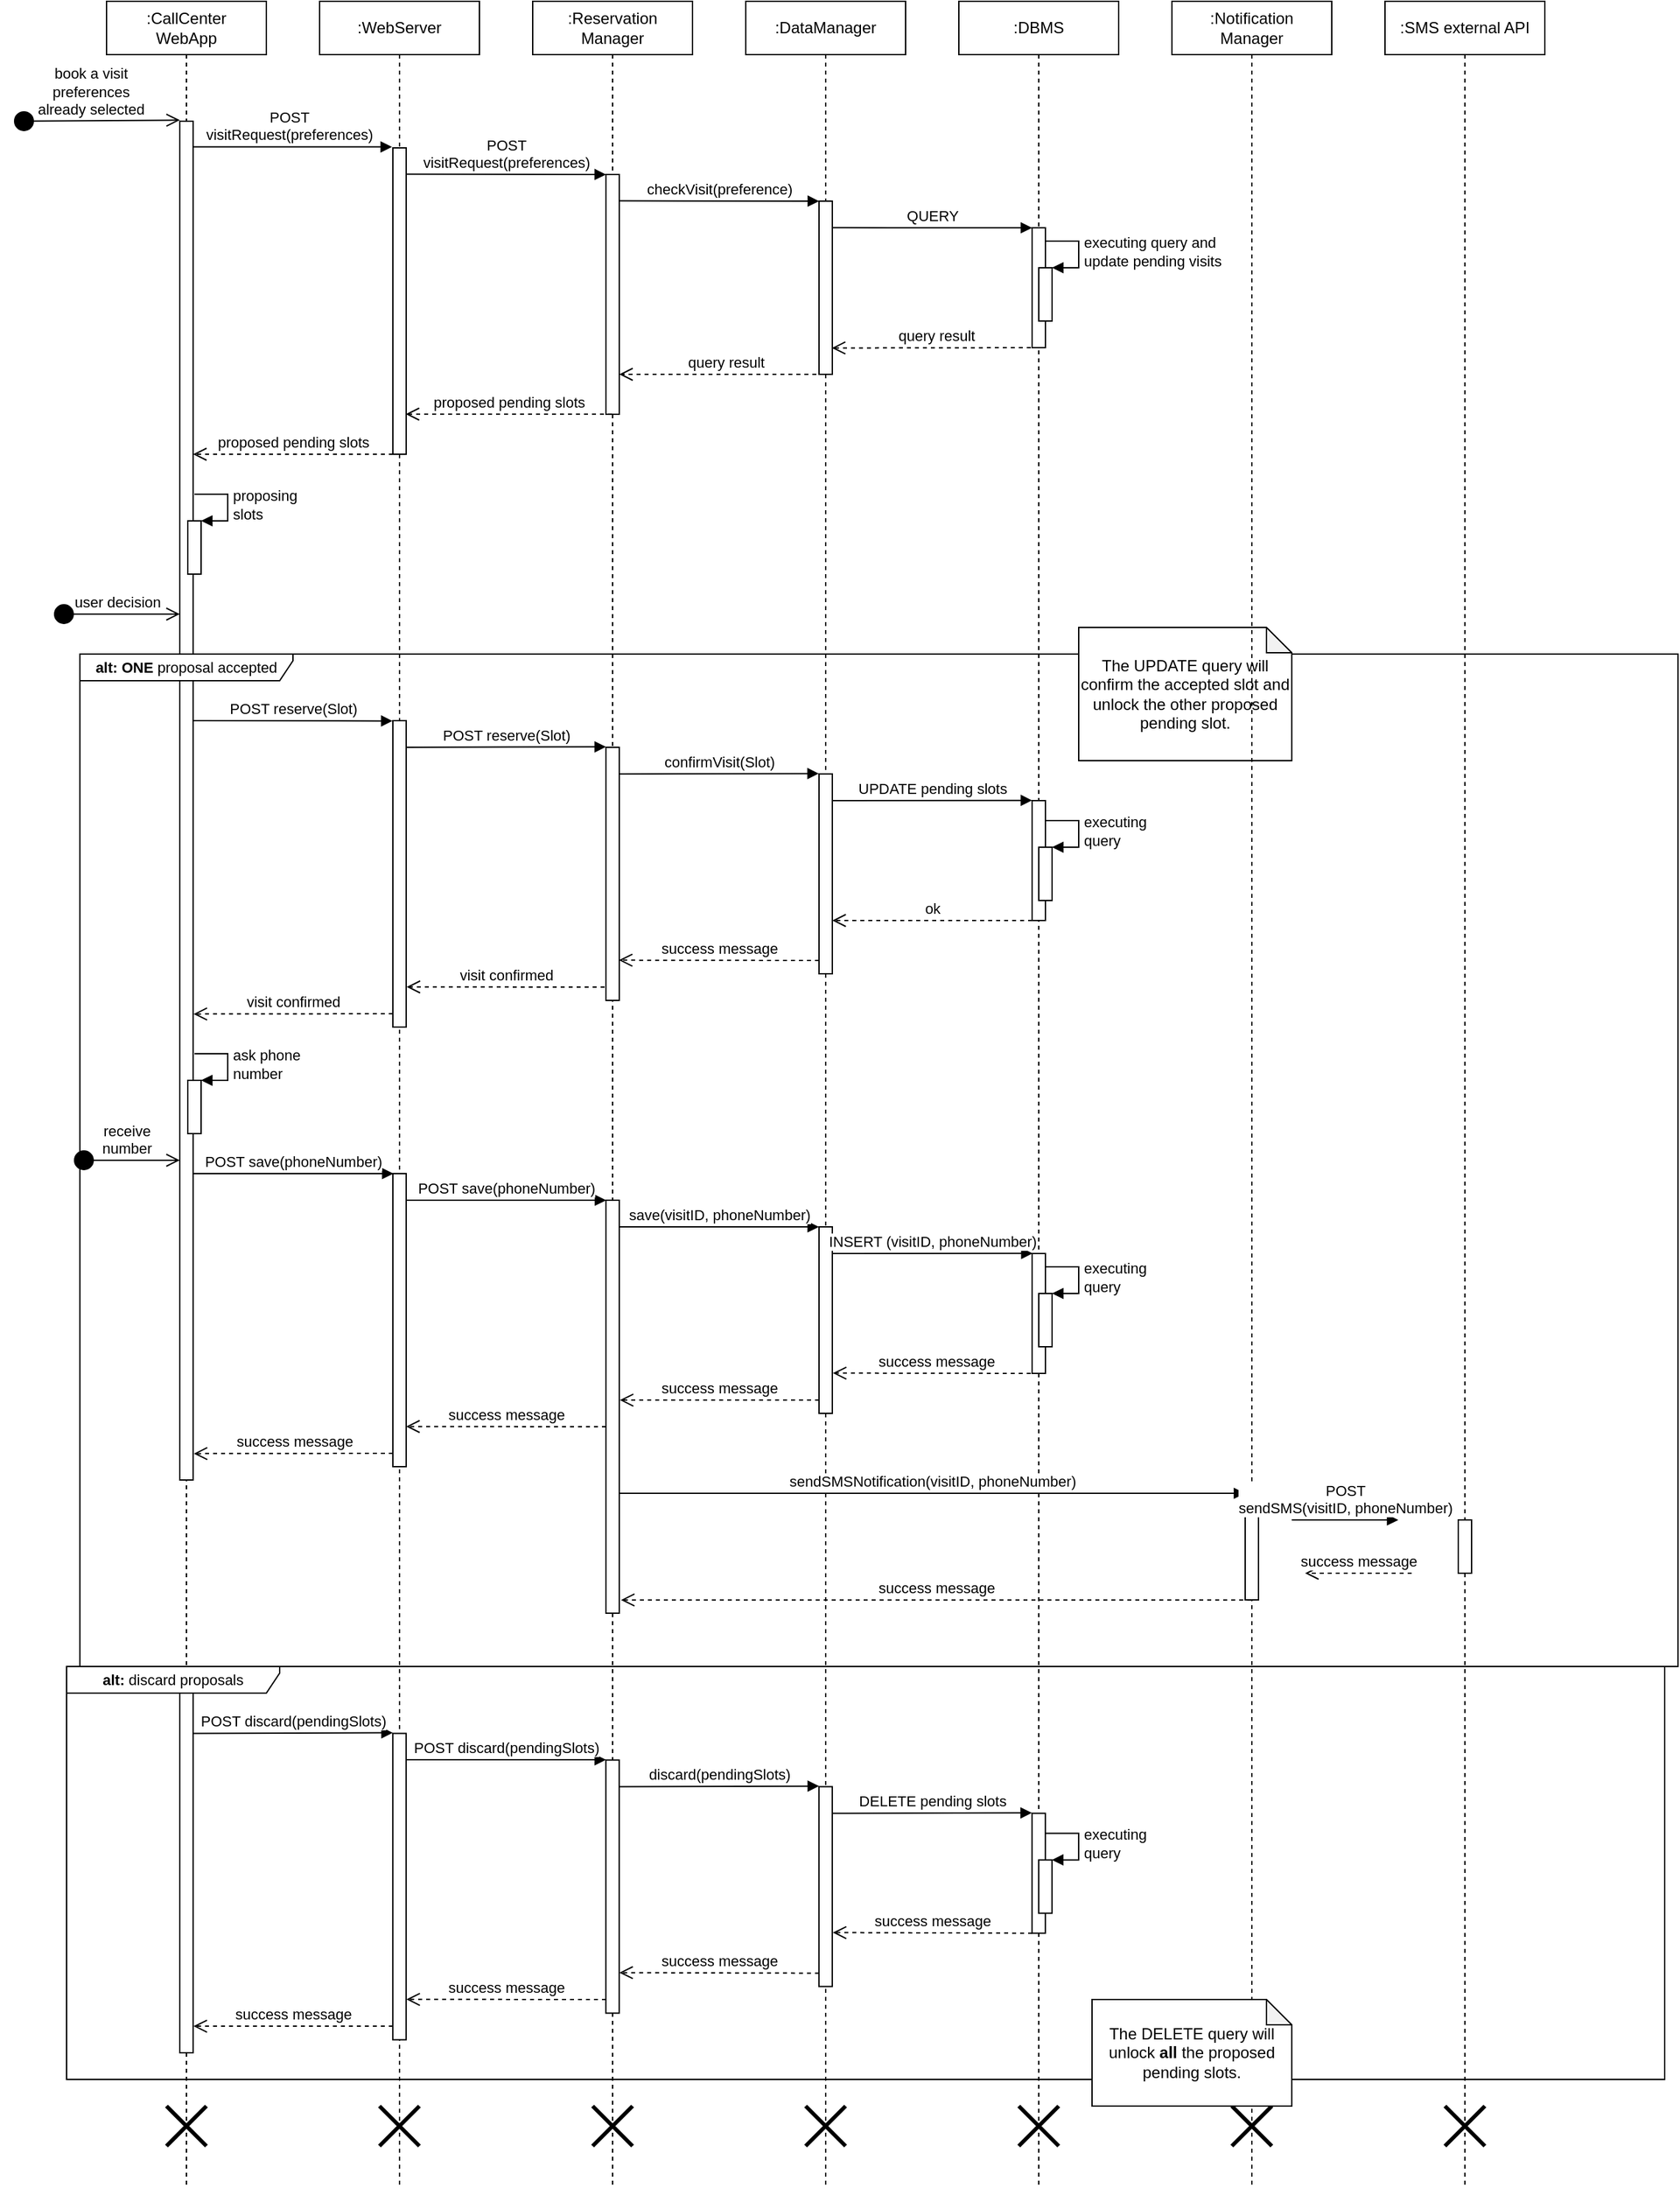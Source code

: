 <mxfile version="14.1.2" type="device"><diagram id="F4RZCzyS8_1Ewr_76iZ-" name="Page-1"><mxGraphModel dx="5190" dy="2900" grid="1" gridSize="10" guides="1" tooltips="1" connect="1" arrows="1" fold="1" page="1" pageScale="1" pageWidth="827" pageHeight="1169" math="0" shadow="0"><root><mxCell id="0"/><mxCell id="1" parent="0"/><mxCell id="PNxOpqzQ1Rs58mf5-Wqv-1" value=":CallCenter&lt;br&gt;WebApp" style="shape=umlLifeline;perimeter=lifelinePerimeter;whiteSpace=wrap;html=1;container=1;collapsible=0;recursiveResize=0;outlineConnect=0;" parent="1" vertex="1"><mxGeometry x="80" y="40" width="120" height="1640" as="geometry"/></mxCell><mxCell id="PNxOpqzQ1Rs58mf5-Wqv-93" value="" style="shape=umlDestroy;whiteSpace=wrap;html=1;strokeWidth=3;" parent="PNxOpqzQ1Rs58mf5-Wqv-1" vertex="1"><mxGeometry x="45" y="1580" width="30" height="30" as="geometry"/></mxCell><mxCell id="PNxOpqzQ1Rs58mf5-Wqv-2" value=":WebServer" style="shape=umlLifeline;perimeter=lifelinePerimeter;whiteSpace=wrap;html=1;container=1;collapsible=0;recursiveResize=0;outlineConnect=0;" parent="1" vertex="1"><mxGeometry x="240" y="40" width="120" height="1640" as="geometry"/></mxCell><mxCell id="PNxOpqzQ1Rs58mf5-Wqv-94" value="" style="shape=umlDestroy;whiteSpace=wrap;html=1;strokeWidth=3;" parent="PNxOpqzQ1Rs58mf5-Wqv-2" vertex="1"><mxGeometry x="44.94" y="1580" width="30" height="30" as="geometry"/></mxCell><mxCell id="PNxOpqzQ1Rs58mf5-Wqv-3" value=":Reservation&lt;br&gt;Manager" style="shape=umlLifeline;perimeter=lifelinePerimeter;whiteSpace=wrap;html=1;container=1;collapsible=0;recursiveResize=0;outlineConnect=0;" parent="1" vertex="1"><mxGeometry x="400" y="40" width="120" height="1640" as="geometry"/></mxCell><mxCell id="PNxOpqzQ1Rs58mf5-Wqv-95" value="" style="shape=umlDestroy;whiteSpace=wrap;html=1;strokeWidth=3;" parent="PNxOpqzQ1Rs58mf5-Wqv-3" vertex="1"><mxGeometry x="45" y="1580" width="30" height="30" as="geometry"/></mxCell><mxCell id="PNxOpqzQ1Rs58mf5-Wqv-4" value=":DataManager" style="shape=umlLifeline;perimeter=lifelinePerimeter;whiteSpace=wrap;html=1;container=1;collapsible=0;recursiveResize=0;outlineConnect=0;" parent="1" vertex="1"><mxGeometry x="560" y="40" width="120" height="1640" as="geometry"/></mxCell><mxCell id="PNxOpqzQ1Rs58mf5-Wqv-96" value="" style="shape=umlDestroy;whiteSpace=wrap;html=1;strokeWidth=3;" parent="PNxOpqzQ1Rs58mf5-Wqv-4" vertex="1"><mxGeometry x="44.94" y="1580" width="30" height="30" as="geometry"/></mxCell><mxCell id="PNxOpqzQ1Rs58mf5-Wqv-5" value=":DBMS" style="shape=umlLifeline;perimeter=lifelinePerimeter;whiteSpace=wrap;html=1;container=1;collapsible=0;recursiveResize=0;outlineConnect=0;" parent="1" vertex="1"><mxGeometry x="720" y="40" width="120" height="1640" as="geometry"/></mxCell><mxCell id="PNxOpqzQ1Rs58mf5-Wqv-97" value="" style="shape=umlDestroy;whiteSpace=wrap;html=1;strokeWidth=3;" parent="PNxOpqzQ1Rs58mf5-Wqv-5" vertex="1"><mxGeometry x="45" y="1580" width="30" height="30" as="geometry"/></mxCell><mxCell id="PNxOpqzQ1Rs58mf5-Wqv-7" value="book a visit &lt;br&gt;preferences&lt;br&gt;already selected" style="html=1;verticalAlign=bottom;startArrow=circle;startFill=1;endArrow=open;startSize=6;endSize=8;entryX=0.004;entryY=-0.002;entryDx=0;entryDy=0;entryPerimeter=0;" parent="1" target="PNxOpqzQ1Rs58mf5-Wqv-9" edge="1"><mxGeometry x="-0.073" width="80" relative="1" as="geometry"><mxPoint x="10" y="130" as="sourcePoint"/><mxPoint x="135" y="131" as="targetPoint"/><mxPoint as="offset"/></mxGeometry></mxCell><mxCell id="PNxOpqzQ1Rs58mf5-Wqv-8" value="POST &lt;br&gt;visitRequest(preferences)" style="html=1;verticalAlign=bottom;endArrow=block;entryX=-0.069;entryY=-0.003;entryDx=0;entryDy=0;entryPerimeter=0;" parent="1" source="PNxOpqzQ1Rs58mf5-Wqv-1" target="PNxOpqzQ1Rs58mf5-Wqv-10" edge="1"><mxGeometry width="80" relative="1" as="geometry"><mxPoint x="180" y="150" as="sourcePoint"/><mxPoint x="260" y="150" as="targetPoint"/></mxGeometry></mxCell><mxCell id="PNxOpqzQ1Rs58mf5-Wqv-9" value="" style="html=1;points=[];perimeter=orthogonalPerimeter;" parent="1" vertex="1"><mxGeometry x="135" y="130" width="10" height="420" as="geometry"/></mxCell><mxCell id="PNxOpqzQ1Rs58mf5-Wqv-10" value="" style="html=1;points=[];perimeter=orthogonalPerimeter;" parent="1" vertex="1"><mxGeometry x="295" y="150" width="10" height="230" as="geometry"/></mxCell><mxCell id="PNxOpqzQ1Rs58mf5-Wqv-11" value="POST &lt;br&gt;visitRequest(preferences)" style="html=1;verticalAlign=bottom;endArrow=block;" parent="1" target="PNxOpqzQ1Rs58mf5-Wqv-12" edge="1"><mxGeometry width="80" relative="1" as="geometry"><mxPoint x="305" y="169.8" as="sourcePoint"/><mxPoint x="385" y="169.8" as="targetPoint"/></mxGeometry></mxCell><mxCell id="PNxOpqzQ1Rs58mf5-Wqv-12" value="" style="html=1;points=[];perimeter=orthogonalPerimeter;" parent="1" vertex="1"><mxGeometry x="455" y="170" width="10" height="180" as="geometry"/></mxCell><mxCell id="PNxOpqzQ1Rs58mf5-Wqv-13" value="checkVisit(preference)" style="html=1;verticalAlign=bottom;endArrow=block;" parent="1" target="PNxOpqzQ1Rs58mf5-Wqv-14" edge="1"><mxGeometry width="80" relative="1" as="geometry"><mxPoint x="465" y="189.8" as="sourcePoint"/><mxPoint x="545" y="189.8" as="targetPoint"/></mxGeometry></mxCell><mxCell id="PNxOpqzQ1Rs58mf5-Wqv-14" value="" style="html=1;points=[];perimeter=orthogonalPerimeter;" parent="1" vertex="1"><mxGeometry x="615" y="190" width="10" height="130" as="geometry"/></mxCell><mxCell id="PNxOpqzQ1Rs58mf5-Wqv-15" value="QUERY" style="html=1;verticalAlign=bottom;endArrow=block;exitX=1.02;exitY=0.153;exitDx=0;exitDy=0;exitPerimeter=0;" parent="1" source="PNxOpqzQ1Rs58mf5-Wqv-14" target="PNxOpqzQ1Rs58mf5-Wqv-16" edge="1"><mxGeometry width="80" relative="1" as="geometry"><mxPoint x="650" y="210" as="sourcePoint"/><mxPoint x="730" y="210" as="targetPoint"/><Array as="points"><mxPoint x="680" y="210"/></Array></mxGeometry></mxCell><mxCell id="PNxOpqzQ1Rs58mf5-Wqv-16" value="" style="html=1;points=[];perimeter=orthogonalPerimeter;" parent="1" vertex="1"><mxGeometry x="775" y="210" width="10" height="90" as="geometry"/></mxCell><mxCell id="PNxOpqzQ1Rs58mf5-Wqv-17" value="" style="html=1;points=[];perimeter=orthogonalPerimeter;" parent="1" vertex="1"><mxGeometry x="780" y="240" width="10" height="40" as="geometry"/></mxCell><mxCell id="PNxOpqzQ1Rs58mf5-Wqv-18" value="executing query and&lt;br&gt;update pending visits" style="edgeStyle=orthogonalEdgeStyle;html=1;align=left;spacingLeft=2;endArrow=block;rounded=0;entryX=1;entryY=0;" parent="1" target="PNxOpqzQ1Rs58mf5-Wqv-17" edge="1"><mxGeometry relative="1" as="geometry"><mxPoint x="785" y="220" as="sourcePoint"/><Array as="points"><mxPoint x="810" y="220"/></Array></mxGeometry></mxCell><mxCell id="PNxOpqzQ1Rs58mf5-Wqv-19" value="query result" style="html=1;verticalAlign=bottom;endArrow=open;dashed=1;endSize=8;entryX=0.967;entryY=0.848;entryDx=0;entryDy=0;entryPerimeter=0;" parent="1" target="PNxOpqzQ1Rs58mf5-Wqv-14" edge="1"><mxGeometry relative="1" as="geometry"><mxPoint x="780" y="300" as="sourcePoint"/><mxPoint x="700" y="300" as="targetPoint"/><mxPoint as="offset"/></mxGeometry></mxCell><mxCell id="PNxOpqzQ1Rs58mf5-Wqv-20" value="query result" style="html=1;verticalAlign=bottom;endArrow=open;dashed=1;endSize=8;" parent="1" target="PNxOpqzQ1Rs58mf5-Wqv-12" edge="1"><mxGeometry relative="1" as="geometry"><mxPoint x="625" y="320" as="sourcePoint"/><mxPoint x="545" y="320" as="targetPoint"/><mxPoint as="offset"/></mxGeometry></mxCell><mxCell id="PNxOpqzQ1Rs58mf5-Wqv-22" value="" style="html=1;points=[];perimeter=orthogonalPerimeter;" parent="1" vertex="1"><mxGeometry x="141" y="430" width="10" height="40" as="geometry"/></mxCell><mxCell id="PNxOpqzQ1Rs58mf5-Wqv-23" value="proposing&lt;br&gt;slots" style="edgeStyle=orthogonalEdgeStyle;html=1;align=left;spacingLeft=2;endArrow=block;rounded=0;entryX=1;entryY=0;" parent="1" target="PNxOpqzQ1Rs58mf5-Wqv-22" edge="1"><mxGeometry relative="1" as="geometry"><mxPoint x="146" y="410" as="sourcePoint"/><Array as="points"><mxPoint x="171" y="410"/></Array></mxGeometry></mxCell><mxCell id="PNxOpqzQ1Rs58mf5-Wqv-25" value="proposed pending slots" style="html=1;verticalAlign=bottom;endArrow=open;dashed=1;endSize=8;entryX=0.967;entryY=0.869;entryDx=0;entryDy=0;entryPerimeter=0;" parent="1" source="PNxOpqzQ1Rs58mf5-Wqv-3" target="PNxOpqzQ1Rs58mf5-Wqv-10" edge="1"><mxGeometry relative="1" as="geometry"><mxPoint x="420" y="350" as="sourcePoint"/><mxPoint x="340" y="350" as="targetPoint"/><mxPoint as="offset"/></mxGeometry></mxCell><mxCell id="PNxOpqzQ1Rs58mf5-Wqv-26" value="proposed pending slots" style="html=1;verticalAlign=bottom;endArrow=open;dashed=1;endSize=8;" parent="1" target="PNxOpqzQ1Rs58mf5-Wqv-9" edge="1"><mxGeometry relative="1" as="geometry"><mxPoint x="295" y="380" as="sourcePoint"/><mxPoint x="160" y="381" as="targetPoint"/><mxPoint as="offset"/></mxGeometry></mxCell><mxCell id="PNxOpqzQ1Rs58mf5-Wqv-27" value="&lt;font style=&quot;font-size: 11px&quot;&gt;&lt;b&gt;alt: ONE&lt;/b&gt; proposal accepted&lt;/font&gt;" style="shape=umlFrame;whiteSpace=wrap;html=1;width=160;height=20;" parent="1" vertex="1"><mxGeometry x="60" y="530" width="1200" height="760" as="geometry"/></mxCell><mxCell id="PNxOpqzQ1Rs58mf5-Wqv-28" value="" style="html=1;points=[];perimeter=orthogonalPerimeter;" parent="1" vertex="1"><mxGeometry x="135" y="550" width="10" height="600" as="geometry"/></mxCell><mxCell id="PNxOpqzQ1Rs58mf5-Wqv-30" value="POST reserve(Slot)" style="html=1;verticalAlign=bottom;endArrow=block;entryX=-0.027;entryY=0.001;entryDx=0;entryDy=0;entryPerimeter=0;" parent="1" edge="1" target="PNxOpqzQ1Rs58mf5-Wqv-31"><mxGeometry width="80" relative="1" as="geometry"><mxPoint x="145" y="580" as="sourcePoint"/><mxPoint x="225" y="580" as="targetPoint"/></mxGeometry></mxCell><mxCell id="PNxOpqzQ1Rs58mf5-Wqv-31" value="" style="html=1;points=[];perimeter=orthogonalPerimeter;" parent="1" vertex="1"><mxGeometry x="295" y="580" width="10" height="230" as="geometry"/></mxCell><mxCell id="PNxOpqzQ1Rs58mf5-Wqv-32" value="POST reserve(Slot)" style="html=1;verticalAlign=bottom;endArrow=block;entryX=-0.001;entryY=-0.002;entryDx=0;entryDy=0;entryPerimeter=0;" parent="1" edge="1" target="PNxOpqzQ1Rs58mf5-Wqv-33"><mxGeometry width="80" relative="1" as="geometry"><mxPoint x="305" y="600" as="sourcePoint"/><mxPoint x="385" y="600" as="targetPoint"/></mxGeometry></mxCell><mxCell id="PNxOpqzQ1Rs58mf5-Wqv-33" value="" style="html=1;points=[];perimeter=orthogonalPerimeter;" parent="1" vertex="1"><mxGeometry x="455" y="600" width="10" height="190" as="geometry"/></mxCell><mxCell id="PNxOpqzQ1Rs58mf5-Wqv-35" value="confirmVisit(Slot)" style="html=1;verticalAlign=bottom;endArrow=block;entryX=-0.018;entryY=-0.002;entryDx=0;entryDy=0;entryPerimeter=0;" parent="1" edge="1" target="PNxOpqzQ1Rs58mf5-Wqv-36"><mxGeometry width="80" relative="1" as="geometry"><mxPoint x="465" y="620" as="sourcePoint"/><mxPoint x="545" y="620" as="targetPoint"/></mxGeometry></mxCell><mxCell id="PNxOpqzQ1Rs58mf5-Wqv-36" value="" style="html=1;points=[];perimeter=orthogonalPerimeter;" parent="1" vertex="1"><mxGeometry x="615" y="620" width="10" height="150" as="geometry"/></mxCell><mxCell id="PNxOpqzQ1Rs58mf5-Wqv-37" value="UPDATE pending slots" style="html=1;verticalAlign=bottom;endArrow=block;entryX=-0.001;entryY=-0.002;entryDx=0;entryDy=0;entryPerimeter=0;" parent="1" edge="1" target="PNxOpqzQ1Rs58mf5-Wqv-38"><mxGeometry width="80" relative="1" as="geometry"><mxPoint x="625" y="640" as="sourcePoint"/><mxPoint x="705" y="640" as="targetPoint"/></mxGeometry></mxCell><mxCell id="PNxOpqzQ1Rs58mf5-Wqv-38" value="" style="html=1;points=[];perimeter=orthogonalPerimeter;" parent="1" vertex="1"><mxGeometry x="775" y="640" width="10" height="90" as="geometry"/></mxCell><mxCell id="PNxOpqzQ1Rs58mf5-Wqv-39" value="" style="html=1;points=[];perimeter=orthogonalPerimeter;" parent="1" vertex="1"><mxGeometry x="780" y="675" width="10" height="40" as="geometry"/></mxCell><mxCell id="PNxOpqzQ1Rs58mf5-Wqv-40" value="executing&lt;br&gt;query" style="edgeStyle=orthogonalEdgeStyle;html=1;align=left;spacingLeft=2;endArrow=block;rounded=0;entryX=1;entryY=0;" parent="1" target="PNxOpqzQ1Rs58mf5-Wqv-39" edge="1"><mxGeometry relative="1" as="geometry"><mxPoint x="785" y="655" as="sourcePoint"/><Array as="points"><mxPoint x="810" y="655"/></Array></mxGeometry></mxCell><mxCell id="PNxOpqzQ1Rs58mf5-Wqv-41" value="ok" style="html=1;verticalAlign=bottom;endArrow=open;dashed=1;endSize=8;" parent="1" edge="1" target="PNxOpqzQ1Rs58mf5-Wqv-36"><mxGeometry relative="1" as="geometry"><mxPoint x="775" y="730" as="sourcePoint"/><mxPoint x="695" y="730" as="targetPoint"/></mxGeometry></mxCell><mxCell id="PNxOpqzQ1Rs58mf5-Wqv-42" value="success message" style="html=1;verticalAlign=bottom;endArrow=open;dashed=1;endSize=8;entryX=0.974;entryY=0.841;entryDx=0;entryDy=0;entryPerimeter=0;" parent="1" edge="1" target="PNxOpqzQ1Rs58mf5-Wqv-33"><mxGeometry relative="1" as="geometry"><mxPoint x="614.94" y="760" as="sourcePoint"/><mxPoint x="534.94" y="760" as="targetPoint"/></mxGeometry></mxCell><mxCell id="PNxOpqzQ1Rs58mf5-Wqv-44" value="visit confirmed" style="html=1;verticalAlign=bottom;endArrow=open;dashed=1;endSize=8;entryX=1.036;entryY=0.869;entryDx=0;entryDy=0;entryPerimeter=0;" parent="1" edge="1" target="PNxOpqzQ1Rs58mf5-Wqv-31"><mxGeometry relative="1" as="geometry"><mxPoint x="454" y="780" as="sourcePoint"/><mxPoint x="374" y="780" as="targetPoint"/></mxGeometry></mxCell><mxCell id="PNxOpqzQ1Rs58mf5-Wqv-45" value="visit confirmed" style="html=1;verticalAlign=bottom;endArrow=open;dashed=1;endSize=8;entryX=1.036;entryY=0.417;entryDx=0;entryDy=0;entryPerimeter=0;" parent="1" edge="1" target="PNxOpqzQ1Rs58mf5-Wqv-28"><mxGeometry relative="1" as="geometry"><mxPoint x="294.94" y="800" as="sourcePoint"/><mxPoint x="214.94" y="800" as="targetPoint"/></mxGeometry></mxCell><mxCell id="PNxOpqzQ1Rs58mf5-Wqv-46" value="The UPDATE query will confirm the accepted slot and unlock the other proposed pending slot." style="shape=note;whiteSpace=wrap;html=1;backgroundOutline=1;darkOpacity=0.05;size=19;" parent="1" vertex="1"><mxGeometry x="810" y="510" width="160" height="100" as="geometry"/></mxCell><mxCell id="PNxOpqzQ1Rs58mf5-Wqv-47" value="" style="html=1;points=[];perimeter=orthogonalPerimeter;" parent="1" vertex="1"><mxGeometry x="141" y="850" width="10" height="40" as="geometry"/></mxCell><mxCell id="PNxOpqzQ1Rs58mf5-Wqv-48" value="ask phone&lt;br&gt;number" style="edgeStyle=orthogonalEdgeStyle;html=1;align=left;spacingLeft=2;endArrow=block;rounded=0;entryX=1;entryY=0;" parent="1" target="PNxOpqzQ1Rs58mf5-Wqv-47" edge="1"><mxGeometry relative="1" as="geometry"><mxPoint x="146" y="830" as="sourcePoint"/><Array as="points"><mxPoint x="171" y="830"/></Array></mxGeometry></mxCell><mxCell id="PNxOpqzQ1Rs58mf5-Wqv-49" value="receive &lt;br&gt;number" style="html=1;verticalAlign=bottom;startArrow=circle;startFill=1;endArrow=open;startSize=6;endSize=8;" parent="1" edge="1"><mxGeometry width="80" relative="1" as="geometry"><mxPoint x="55" y="910" as="sourcePoint"/><mxPoint x="135" y="910" as="targetPoint"/></mxGeometry></mxCell><mxCell id="PNxOpqzQ1Rs58mf5-Wqv-50" value="POST save(phoneNumber)" style="html=1;verticalAlign=bottom;endArrow=block;entryX=0.044;entryY=0;entryDx=0;entryDy=0;entryPerimeter=0;" parent="1" edge="1" target="PNxOpqzQ1Rs58mf5-Wqv-51"><mxGeometry width="80" relative="1" as="geometry"><mxPoint x="145" y="920" as="sourcePoint"/><mxPoint x="225" y="920" as="targetPoint"/></mxGeometry></mxCell><mxCell id="PNxOpqzQ1Rs58mf5-Wqv-51" value="" style="html=1;points=[];perimeter=orthogonalPerimeter;" parent="1" vertex="1"><mxGeometry x="295" y="920" width="10" height="220" as="geometry"/></mxCell><mxCell id="PNxOpqzQ1Rs58mf5-Wqv-52" value="POST save(phoneNumber)" style="html=1;verticalAlign=bottom;endArrow=block;entryX=0.017;entryY=0;entryDx=0;entryDy=0;entryPerimeter=0;" parent="1" target="PNxOpqzQ1Rs58mf5-Wqv-53" edge="1"><mxGeometry width="80" relative="1" as="geometry"><mxPoint x="305" y="940" as="sourcePoint"/><mxPoint x="426" y="940.0" as="targetPoint"/></mxGeometry></mxCell><mxCell id="PNxOpqzQ1Rs58mf5-Wqv-53" value="" style="html=1;points=[];perimeter=orthogonalPerimeter;" parent="1" vertex="1"><mxGeometry x="455" y="940" width="10" height="310" as="geometry"/></mxCell><mxCell id="PNxOpqzQ1Rs58mf5-Wqv-55" value="save(visitID, phoneNumber)" style="html=1;verticalAlign=bottom;endArrow=block;entryX=-0.009;entryY=0;entryDx=0;entryDy=0;entryPerimeter=0;" parent="1" edge="1" target="PNxOpqzQ1Rs58mf5-Wqv-56"><mxGeometry width="80" relative="1" as="geometry"><mxPoint x="465" y="960" as="sourcePoint"/><mxPoint x="545" y="960" as="targetPoint"/></mxGeometry></mxCell><mxCell id="PNxOpqzQ1Rs58mf5-Wqv-56" value="" style="html=1;points=[];perimeter=orthogonalPerimeter;" parent="1" vertex="1"><mxGeometry x="615" y="960" width="10" height="140" as="geometry"/></mxCell><mxCell id="PNxOpqzQ1Rs58mf5-Wqv-57" value="INSERT (visitID, phoneNumber)" style="html=1;verticalAlign=bottom;endArrow=block;entryX=0.035;entryY=-0.001;entryDx=0;entryDy=0;entryPerimeter=0;" parent="1" edge="1" target="PNxOpqzQ1Rs58mf5-Wqv-58"><mxGeometry width="80" relative="1" as="geometry"><mxPoint x="624.94" y="980" as="sourcePoint"/><mxPoint x="704.94" y="980" as="targetPoint"/></mxGeometry></mxCell><mxCell id="PNxOpqzQ1Rs58mf5-Wqv-58" value="" style="html=1;points=[];perimeter=orthogonalPerimeter;" parent="1" vertex="1"><mxGeometry x="775" y="980" width="10" height="90" as="geometry"/></mxCell><mxCell id="PNxOpqzQ1Rs58mf5-Wqv-59" value="" style="html=1;points=[];perimeter=orthogonalPerimeter;" parent="1" vertex="1"><mxGeometry x="780" y="1010" width="10" height="40" as="geometry"/></mxCell><mxCell id="PNxOpqzQ1Rs58mf5-Wqv-60" value="executing&lt;br&gt;query" style="edgeStyle=orthogonalEdgeStyle;html=1;align=left;spacingLeft=2;endArrow=block;rounded=0;entryX=1;entryY=0;" parent="1" target="PNxOpqzQ1Rs58mf5-Wqv-59" edge="1"><mxGeometry relative="1" as="geometry"><mxPoint x="785" y="990" as="sourcePoint"/><Array as="points"><mxPoint x="810" y="990"/></Array></mxGeometry></mxCell><mxCell id="PNxOpqzQ1Rs58mf5-Wqv-61" value="success message" style="html=1;verticalAlign=bottom;endArrow=open;dashed=1;endSize=8;entryX=1.045;entryY=0.784;entryDx=0;entryDy=0;entryPerimeter=0;" parent="1" edge="1" target="PNxOpqzQ1Rs58mf5-Wqv-56"><mxGeometry relative="1" as="geometry"><mxPoint x="779.94" y="1070" as="sourcePoint"/><mxPoint x="699.94" y="1070" as="targetPoint"/></mxGeometry></mxCell><mxCell id="PNxOpqzQ1Rs58mf5-Wqv-62" value="success message" style="html=1;verticalAlign=bottom;endArrow=open;dashed=1;endSize=8;entryX=1.045;entryY=0.484;entryDx=0;entryDy=0;entryPerimeter=0;" parent="1" edge="1" target="PNxOpqzQ1Rs58mf5-Wqv-53"><mxGeometry relative="1" as="geometry"><mxPoint x="615" y="1090" as="sourcePoint"/><mxPoint x="535" y="1090" as="targetPoint"/></mxGeometry></mxCell><mxCell id="PNxOpqzQ1Rs58mf5-Wqv-63" value="success message" style="html=1;verticalAlign=bottom;endArrow=open;dashed=1;endSize=8;entryX=1.001;entryY=0.863;entryDx=0;entryDy=0;entryPerimeter=0;" parent="1" edge="1" target="PNxOpqzQ1Rs58mf5-Wqv-51"><mxGeometry relative="1" as="geometry"><mxPoint x="455" y="1110" as="sourcePoint"/><mxPoint x="375" y="1110" as="targetPoint"/></mxGeometry></mxCell><mxCell id="PNxOpqzQ1Rs58mf5-Wqv-64" value="success message" style="html=1;verticalAlign=bottom;endArrow=open;dashed=1;endSize=8;entryX=1.054;entryY=0.967;entryDx=0;entryDy=0;entryPerimeter=0;" parent="1" edge="1" target="PNxOpqzQ1Rs58mf5-Wqv-28"><mxGeometry relative="1" as="geometry"><mxPoint x="295" y="1130" as="sourcePoint"/><mxPoint x="215" y="1130" as="targetPoint"/></mxGeometry></mxCell><mxCell id="PNxOpqzQ1Rs58mf5-Wqv-65" value=":Notification&lt;br&gt;Manager" style="shape=umlLifeline;perimeter=lifelinePerimeter;whiteSpace=wrap;html=1;container=1;collapsible=0;recursiveResize=0;outlineConnect=0;" parent="1" vertex="1"><mxGeometry x="880" y="40" width="120" height="1640" as="geometry"/></mxCell><mxCell id="PNxOpqzQ1Rs58mf5-Wqv-98" value="" style="shape=umlDestroy;whiteSpace=wrap;html=1;strokeWidth=3;" parent="PNxOpqzQ1Rs58mf5-Wqv-65" vertex="1"><mxGeometry x="45" y="1580" width="30" height="30" as="geometry"/></mxCell><mxCell id="PNxOpqzQ1Rs58mf5-Wqv-66" value=":SMS external API" style="shape=umlLifeline;perimeter=lifelinePerimeter;whiteSpace=wrap;html=1;container=1;collapsible=0;recursiveResize=0;outlineConnect=0;" parent="1" vertex="1"><mxGeometry x="1040" y="40" width="120" height="1640" as="geometry"/></mxCell><mxCell id="PNxOpqzQ1Rs58mf5-Wqv-99" value="" style="shape=umlDestroy;whiteSpace=wrap;html=1;strokeWidth=3;" parent="PNxOpqzQ1Rs58mf5-Wqv-66" vertex="1"><mxGeometry x="45" y="1580" width="30" height="30" as="geometry"/></mxCell><mxCell id="PNxOpqzQ1Rs58mf5-Wqv-67" value="sendSMSNotification(visitID, phoneNumber)" style="html=1;verticalAlign=bottom;endArrow=block;" parent="1" source="PNxOpqzQ1Rs58mf5-Wqv-53" target="PNxOpqzQ1Rs58mf5-Wqv-68" edge="1"><mxGeometry width="80" relative="1" as="geometry"><mxPoint x="790" y="1200" as="sourcePoint"/><mxPoint x="870" y="1200" as="targetPoint"/></mxGeometry></mxCell><mxCell id="PNxOpqzQ1Rs58mf5-Wqv-68" value="" style="html=1;points=[];perimeter=orthogonalPerimeter;" parent="1" vertex="1"><mxGeometry x="935" y="1160" width="10" height="80" as="geometry"/></mxCell><mxCell id="PNxOpqzQ1Rs58mf5-Wqv-69" value="POST &lt;br&gt;sendSMS(visitID, phoneNumber)" style="html=1;verticalAlign=bottom;endArrow=block;" parent="1" edge="1"><mxGeometry width="80" relative="1" as="geometry"><mxPoint x="970" y="1180" as="sourcePoint"/><mxPoint x="1050" y="1180" as="targetPoint"/></mxGeometry></mxCell><mxCell id="PNxOpqzQ1Rs58mf5-Wqv-70" value="" style="html=1;points=[];perimeter=orthogonalPerimeter;" parent="1" vertex="1"><mxGeometry x="1095" y="1180" width="10" height="40" as="geometry"/></mxCell><mxCell id="PNxOpqzQ1Rs58mf5-Wqv-71" value="success message" style="html=1;verticalAlign=bottom;endArrow=open;dashed=1;endSize=8;" parent="1" edge="1"><mxGeometry relative="1" as="geometry"><mxPoint x="1060" y="1220" as="sourcePoint"/><mxPoint x="980" y="1220" as="targetPoint"/></mxGeometry></mxCell><mxCell id="PNxOpqzQ1Rs58mf5-Wqv-72" value="success message" style="html=1;verticalAlign=bottom;endArrow=open;dashed=1;endSize=8;entryX=1.133;entryY=0.968;entryDx=0;entryDy=0;entryPerimeter=0;" parent="1" target="PNxOpqzQ1Rs58mf5-Wqv-53" edge="1"><mxGeometry relative="1" as="geometry"><mxPoint x="939.5" y="1240.08" as="sourcePoint"/><mxPoint x="775" y="1240" as="targetPoint"/></mxGeometry></mxCell><mxCell id="PNxOpqzQ1Rs58mf5-Wqv-73" value="&lt;font style=&quot;font-size: 11px&quot;&gt;&lt;b&gt;alt:&lt;/b&gt;&amp;nbsp;discard proposals&lt;/font&gt;" style="shape=umlFrame;whiteSpace=wrap;html=1;width=160;height=20;" parent="1" vertex="1"><mxGeometry x="50" y="1290" width="1200" height="310" as="geometry"/></mxCell><mxCell id="PNxOpqzQ1Rs58mf5-Wqv-74" value="" style="html=1;points=[];perimeter=orthogonalPerimeter;" parent="1" vertex="1"><mxGeometry x="135" y="1310" width="10" height="270" as="geometry"/></mxCell><mxCell id="PNxOpqzQ1Rs58mf5-Wqv-75" value="POST discard(pendingSlots)" style="html=1;verticalAlign=bottom;endArrow=block;entryX=-0.005;entryY=-0.002;entryDx=0;entryDy=0;entryPerimeter=0;" parent="1" edge="1" target="PNxOpqzQ1Rs58mf5-Wqv-76"><mxGeometry width="80" relative="1" as="geometry"><mxPoint x="145" y="1340.24" as="sourcePoint"/><mxPoint x="225" y="1340.24" as="targetPoint"/></mxGeometry></mxCell><mxCell id="PNxOpqzQ1Rs58mf5-Wqv-76" value="" style="html=1;points=[];perimeter=orthogonalPerimeter;" parent="1" vertex="1"><mxGeometry x="294.94" y="1340.24" width="10" height="230" as="geometry"/></mxCell><mxCell id="PNxOpqzQ1Rs58mf5-Wqv-77" value="POST discard(pendingSlots)" style="html=1;verticalAlign=bottom;endArrow=block;exitX=1.04;exitY=0.086;exitDx=0;exitDy=0;exitPerimeter=0;entryX=0.007;entryY=-0.001;entryDx=0;entryDy=0;entryPerimeter=0;" parent="1" edge="1" target="PNxOpqzQ1Rs58mf5-Wqv-78" source="PNxOpqzQ1Rs58mf5-Wqv-76"><mxGeometry width="80" relative="1" as="geometry"><mxPoint x="333.94" y="1360.24" as="sourcePoint"/><mxPoint x="413.94" y="1360.24" as="targetPoint"/></mxGeometry></mxCell><mxCell id="PNxOpqzQ1Rs58mf5-Wqv-78" value="" style="html=1;points=[];perimeter=orthogonalPerimeter;" parent="1" vertex="1"><mxGeometry x="454.94" y="1360.24" width="10" height="190" as="geometry"/></mxCell><mxCell id="PNxOpqzQ1Rs58mf5-Wqv-79" value="discard(pendingSlots)" style="html=1;verticalAlign=bottom;endArrow=block;entryX=0.002;entryY=-0.003;entryDx=0;entryDy=0;entryPerimeter=0;" parent="1" edge="1" target="PNxOpqzQ1Rs58mf5-Wqv-80"><mxGeometry width="80" relative="1" as="geometry"><mxPoint x="465" y="1380.24" as="sourcePoint"/><mxPoint x="545" y="1380.24" as="targetPoint"/></mxGeometry></mxCell><mxCell id="PNxOpqzQ1Rs58mf5-Wqv-80" value="" style="html=1;points=[];perimeter=orthogonalPerimeter;" parent="1" vertex="1"><mxGeometry x="614.94" y="1380.24" width="10" height="150" as="geometry"/></mxCell><mxCell id="PNxOpqzQ1Rs58mf5-Wqv-81" value="DELETE pending slots" style="html=1;verticalAlign=bottom;endArrow=block;entryX=-0.013;entryY=-0.004;entryDx=0;entryDy=0;entryPerimeter=0;" parent="1" edge="1" target="PNxOpqzQ1Rs58mf5-Wqv-82"><mxGeometry width="80" relative="1" as="geometry"><mxPoint x="624.94" y="1400.24" as="sourcePoint"/><mxPoint x="704.94" y="1400.24" as="targetPoint"/></mxGeometry></mxCell><mxCell id="PNxOpqzQ1Rs58mf5-Wqv-82" value="" style="html=1;points=[];perimeter=orthogonalPerimeter;" parent="1" vertex="1"><mxGeometry x="774.94" y="1400.24" width="10" height="90" as="geometry"/></mxCell><mxCell id="PNxOpqzQ1Rs58mf5-Wqv-83" value="" style="html=1;points=[];perimeter=orthogonalPerimeter;" parent="1" vertex="1"><mxGeometry x="779.94" y="1435.24" width="10" height="40" as="geometry"/></mxCell><mxCell id="PNxOpqzQ1Rs58mf5-Wqv-84" value="executing&lt;br&gt;query" style="edgeStyle=orthogonalEdgeStyle;html=1;align=left;spacingLeft=2;endArrow=block;rounded=0;entryX=1;entryY=0;" parent="1" target="PNxOpqzQ1Rs58mf5-Wqv-83" edge="1"><mxGeometry relative="1" as="geometry"><mxPoint x="784.94" y="1415.24" as="sourcePoint"/><Array as="points"><mxPoint x="809.94" y="1415.24"/></Array></mxGeometry></mxCell><mxCell id="PNxOpqzQ1Rs58mf5-Wqv-85" value="success message" style="html=1;verticalAlign=bottom;endArrow=open;dashed=1;endSize=8;entryX=1.044;entryY=0.73;entryDx=0;entryDy=0;entryPerimeter=0;" parent="1" edge="1" target="PNxOpqzQ1Rs58mf5-Wqv-80"><mxGeometry relative="1" as="geometry"><mxPoint x="775" y="1490.24" as="sourcePoint"/><mxPoint x="695" y="1490.24" as="targetPoint"/></mxGeometry></mxCell><mxCell id="PNxOpqzQ1Rs58mf5-Wqv-86" value="success message" style="html=1;verticalAlign=bottom;endArrow=open;dashed=1;endSize=8;entryX=1.014;entryY=0.84;entryDx=0;entryDy=0;entryPerimeter=0;" parent="1" edge="1" target="PNxOpqzQ1Rs58mf5-Wqv-78"><mxGeometry relative="1" as="geometry"><mxPoint x="614.94" y="1520.24" as="sourcePoint"/><mxPoint x="534.94" y="1520.24" as="targetPoint"/></mxGeometry></mxCell><mxCell id="PNxOpqzQ1Rs58mf5-Wqv-89" value="success message" style="html=1;verticalAlign=bottom;endArrow=open;dashed=1;endSize=8;entryX=1.022;entryY=0.868;entryDx=0;entryDy=0;entryPerimeter=0;" parent="1" edge="1" target="PNxOpqzQ1Rs58mf5-Wqv-76"><mxGeometry relative="1" as="geometry"><mxPoint x="455.0" y="1540.0" as="sourcePoint"/><mxPoint x="375.0" y="1540.0" as="targetPoint"/></mxGeometry></mxCell><mxCell id="PNxOpqzQ1Rs58mf5-Wqv-90" value="success message" style="html=1;verticalAlign=bottom;endArrow=open;dashed=1;endSize=8;entryX=1.031;entryY=0.926;entryDx=0;entryDy=0;entryPerimeter=0;" parent="1" edge="1" target="PNxOpqzQ1Rs58mf5-Wqv-74"><mxGeometry relative="1" as="geometry"><mxPoint x="294.94" y="1560.0" as="sourcePoint"/><mxPoint x="214.94" y="1560.0" as="targetPoint"/></mxGeometry></mxCell><mxCell id="PNxOpqzQ1Rs58mf5-Wqv-91" value="user decision" style="html=1;verticalAlign=bottom;startArrow=circle;startFill=1;endArrow=open;startSize=6;endSize=8;" parent="1" edge="1"><mxGeometry width="80" relative="1" as="geometry"><mxPoint x="40" y="500" as="sourcePoint"/><mxPoint x="135" y="500" as="targetPoint"/></mxGeometry></mxCell><mxCell id="PNxOpqzQ1Rs58mf5-Wqv-92" value="The DELETE query will unlock &lt;b&gt;all&amp;nbsp;&lt;/b&gt;the proposed pending slots." style="shape=note;whiteSpace=wrap;html=1;backgroundOutline=1;darkOpacity=0.05;size=19;" parent="1" vertex="1"><mxGeometry x="820" y="1540" width="150" height="80" as="geometry"/></mxCell></root></mxGraphModel></diagram></mxfile>